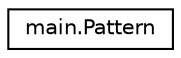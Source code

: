 digraph "Graphical Class Hierarchy"
{
  edge [fontname="Helvetica",fontsize="10",labelfontname="Helvetica",labelfontsize="10"];
  node [fontname="Helvetica",fontsize="10",shape=record];
  rankdir="LR";
  Node1 [label="main.Pattern",height=0.2,width=0.4,color="black", fillcolor="white", style="filled",URL="$classmain_1_1_pattern.html"];
}

